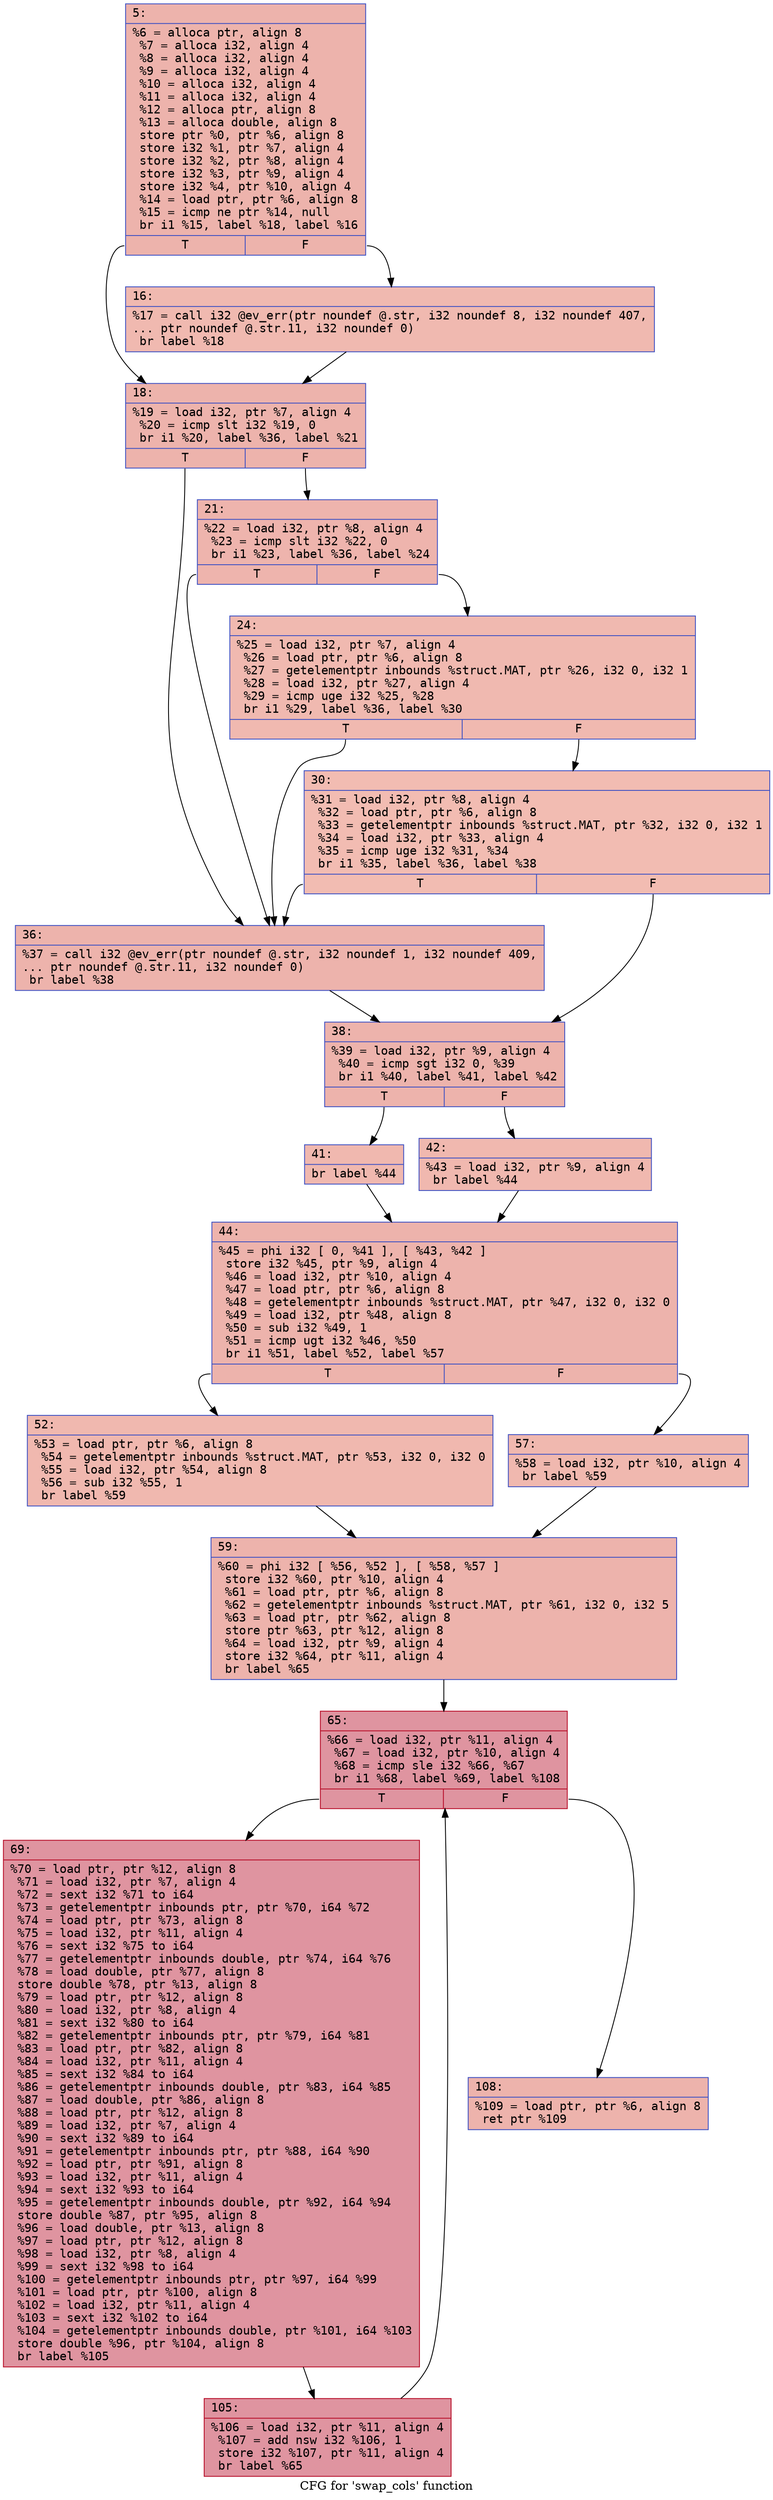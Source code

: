 digraph "CFG for 'swap_cols' function" {
	label="CFG for 'swap_cols' function";

	Node0x60000331caa0 [shape=record,color="#3d50c3ff", style=filled, fillcolor="#d6524470" fontname="Courier",label="{5:\l|  %6 = alloca ptr, align 8\l  %7 = alloca i32, align 4\l  %8 = alloca i32, align 4\l  %9 = alloca i32, align 4\l  %10 = alloca i32, align 4\l  %11 = alloca i32, align 4\l  %12 = alloca ptr, align 8\l  %13 = alloca double, align 8\l  store ptr %0, ptr %6, align 8\l  store i32 %1, ptr %7, align 4\l  store i32 %2, ptr %8, align 4\l  store i32 %3, ptr %9, align 4\l  store i32 %4, ptr %10, align 4\l  %14 = load ptr, ptr %6, align 8\l  %15 = icmp ne ptr %14, null\l  br i1 %15, label %18, label %16\l|{<s0>T|<s1>F}}"];
	Node0x60000331caa0:s0 -> Node0x60000331cb90[tooltip="5 -> 18\nProbability 62.50%" ];
	Node0x60000331caa0:s1 -> Node0x60000331cb40[tooltip="5 -> 16\nProbability 37.50%" ];
	Node0x60000331cb40 [shape=record,color="#3d50c3ff", style=filled, fillcolor="#de614d70" fontname="Courier",label="{16:\l|  %17 = call i32 @ev_err(ptr noundef @.str, i32 noundef 8, i32 noundef 407,\l... ptr noundef @.str.11, i32 noundef 0)\l  br label %18\l}"];
	Node0x60000331cb40 -> Node0x60000331cb90[tooltip="16 -> 18\nProbability 100.00%" ];
	Node0x60000331cb90 [shape=record,color="#3d50c3ff", style=filled, fillcolor="#d6524470" fontname="Courier",label="{18:\l|  %19 = load i32, ptr %7, align 4\l  %20 = icmp slt i32 %19, 0\l  br i1 %20, label %36, label %21\l|{<s0>T|<s1>F}}"];
	Node0x60000331cb90:s0 -> Node0x60000331ccd0[tooltip="18 -> 36\nProbability 37.50%" ];
	Node0x60000331cb90:s1 -> Node0x60000331cbe0[tooltip="18 -> 21\nProbability 62.50%" ];
	Node0x60000331cbe0 [shape=record,color="#3d50c3ff", style=filled, fillcolor="#d8564670" fontname="Courier",label="{21:\l|  %22 = load i32, ptr %8, align 4\l  %23 = icmp slt i32 %22, 0\l  br i1 %23, label %36, label %24\l|{<s0>T|<s1>F}}"];
	Node0x60000331cbe0:s0 -> Node0x60000331ccd0[tooltip="21 -> 36\nProbability 37.50%" ];
	Node0x60000331cbe0:s1 -> Node0x60000331cc30[tooltip="21 -> 24\nProbability 62.50%" ];
	Node0x60000331cc30 [shape=record,color="#3d50c3ff", style=filled, fillcolor="#de614d70" fontname="Courier",label="{24:\l|  %25 = load i32, ptr %7, align 4\l  %26 = load ptr, ptr %6, align 8\l  %27 = getelementptr inbounds %struct.MAT, ptr %26, i32 0, i32 1\l  %28 = load i32, ptr %27, align 4\l  %29 = icmp uge i32 %25, %28\l  br i1 %29, label %36, label %30\l|{<s0>T|<s1>F}}"];
	Node0x60000331cc30:s0 -> Node0x60000331ccd0[tooltip="24 -> 36\nProbability 50.00%" ];
	Node0x60000331cc30:s1 -> Node0x60000331cc80[tooltip="24 -> 30\nProbability 50.00%" ];
	Node0x60000331cc80 [shape=record,color="#3d50c3ff", style=filled, fillcolor="#e1675170" fontname="Courier",label="{30:\l|  %31 = load i32, ptr %8, align 4\l  %32 = load ptr, ptr %6, align 8\l  %33 = getelementptr inbounds %struct.MAT, ptr %32, i32 0, i32 1\l  %34 = load i32, ptr %33, align 4\l  %35 = icmp uge i32 %31, %34\l  br i1 %35, label %36, label %38\l|{<s0>T|<s1>F}}"];
	Node0x60000331cc80:s0 -> Node0x60000331ccd0[tooltip="30 -> 36\nProbability 50.00%" ];
	Node0x60000331cc80:s1 -> Node0x60000331cd20[tooltip="30 -> 38\nProbability 50.00%" ];
	Node0x60000331ccd0 [shape=record,color="#3d50c3ff", style=filled, fillcolor="#d6524470" fontname="Courier",label="{36:\l|  %37 = call i32 @ev_err(ptr noundef @.str, i32 noundef 1, i32 noundef 409,\l... ptr noundef @.str.11, i32 noundef 0)\l  br label %38\l}"];
	Node0x60000331ccd0 -> Node0x60000331cd20[tooltip="36 -> 38\nProbability 100.00%" ];
	Node0x60000331cd20 [shape=record,color="#3d50c3ff", style=filled, fillcolor="#d6524470" fontname="Courier",label="{38:\l|  %39 = load i32, ptr %9, align 4\l  %40 = icmp sgt i32 0, %39\l  br i1 %40, label %41, label %42\l|{<s0>T|<s1>F}}"];
	Node0x60000331cd20:s0 -> Node0x60000331cd70[tooltip="38 -> 41\nProbability 50.00%" ];
	Node0x60000331cd20:s1 -> Node0x60000331cdc0[tooltip="38 -> 42\nProbability 50.00%" ];
	Node0x60000331cd70 [shape=record,color="#3d50c3ff", style=filled, fillcolor="#dc5d4a70" fontname="Courier",label="{41:\l|  br label %44\l}"];
	Node0x60000331cd70 -> Node0x60000331ce10[tooltip="41 -> 44\nProbability 100.00%" ];
	Node0x60000331cdc0 [shape=record,color="#3d50c3ff", style=filled, fillcolor="#dc5d4a70" fontname="Courier",label="{42:\l|  %43 = load i32, ptr %9, align 4\l  br label %44\l}"];
	Node0x60000331cdc0 -> Node0x60000331ce10[tooltip="42 -> 44\nProbability 100.00%" ];
	Node0x60000331ce10 [shape=record,color="#3d50c3ff", style=filled, fillcolor="#d6524470" fontname="Courier",label="{44:\l|  %45 = phi i32 [ 0, %41 ], [ %43, %42 ]\l  store i32 %45, ptr %9, align 4\l  %46 = load i32, ptr %10, align 4\l  %47 = load ptr, ptr %6, align 8\l  %48 = getelementptr inbounds %struct.MAT, ptr %47, i32 0, i32 0\l  %49 = load i32, ptr %48, align 8\l  %50 = sub i32 %49, 1\l  %51 = icmp ugt i32 %46, %50\l  br i1 %51, label %52, label %57\l|{<s0>T|<s1>F}}"];
	Node0x60000331ce10:s0 -> Node0x60000331ce60[tooltip="44 -> 52\nProbability 50.00%" ];
	Node0x60000331ce10:s1 -> Node0x60000331ceb0[tooltip="44 -> 57\nProbability 50.00%" ];
	Node0x60000331ce60 [shape=record,color="#3d50c3ff", style=filled, fillcolor="#dc5d4a70" fontname="Courier",label="{52:\l|  %53 = load ptr, ptr %6, align 8\l  %54 = getelementptr inbounds %struct.MAT, ptr %53, i32 0, i32 0\l  %55 = load i32, ptr %54, align 8\l  %56 = sub i32 %55, 1\l  br label %59\l}"];
	Node0x60000331ce60 -> Node0x60000331cf00[tooltip="52 -> 59\nProbability 100.00%" ];
	Node0x60000331ceb0 [shape=record,color="#3d50c3ff", style=filled, fillcolor="#dc5d4a70" fontname="Courier",label="{57:\l|  %58 = load i32, ptr %10, align 4\l  br label %59\l}"];
	Node0x60000331ceb0 -> Node0x60000331cf00[tooltip="57 -> 59\nProbability 100.00%" ];
	Node0x60000331cf00 [shape=record,color="#3d50c3ff", style=filled, fillcolor="#d6524470" fontname="Courier",label="{59:\l|  %60 = phi i32 [ %56, %52 ], [ %58, %57 ]\l  store i32 %60, ptr %10, align 4\l  %61 = load ptr, ptr %6, align 8\l  %62 = getelementptr inbounds %struct.MAT, ptr %61, i32 0, i32 5\l  %63 = load ptr, ptr %62, align 8\l  store ptr %63, ptr %12, align 8\l  %64 = load i32, ptr %9, align 4\l  store i32 %64, ptr %11, align 4\l  br label %65\l}"];
	Node0x60000331cf00 -> Node0x60000331cf50[tooltip="59 -> 65\nProbability 100.00%" ];
	Node0x60000331cf50 [shape=record,color="#b70d28ff", style=filled, fillcolor="#b70d2870" fontname="Courier",label="{65:\l|  %66 = load i32, ptr %11, align 4\l  %67 = load i32, ptr %10, align 4\l  %68 = icmp sle i32 %66, %67\l  br i1 %68, label %69, label %108\l|{<s0>T|<s1>F}}"];
	Node0x60000331cf50:s0 -> Node0x60000331cfa0[tooltip="65 -> 69\nProbability 96.88%" ];
	Node0x60000331cf50:s1 -> Node0x60000331d040[tooltip="65 -> 108\nProbability 3.12%" ];
	Node0x60000331cfa0 [shape=record,color="#b70d28ff", style=filled, fillcolor="#b70d2870" fontname="Courier",label="{69:\l|  %70 = load ptr, ptr %12, align 8\l  %71 = load i32, ptr %7, align 4\l  %72 = sext i32 %71 to i64\l  %73 = getelementptr inbounds ptr, ptr %70, i64 %72\l  %74 = load ptr, ptr %73, align 8\l  %75 = load i32, ptr %11, align 4\l  %76 = sext i32 %75 to i64\l  %77 = getelementptr inbounds double, ptr %74, i64 %76\l  %78 = load double, ptr %77, align 8\l  store double %78, ptr %13, align 8\l  %79 = load ptr, ptr %12, align 8\l  %80 = load i32, ptr %8, align 4\l  %81 = sext i32 %80 to i64\l  %82 = getelementptr inbounds ptr, ptr %79, i64 %81\l  %83 = load ptr, ptr %82, align 8\l  %84 = load i32, ptr %11, align 4\l  %85 = sext i32 %84 to i64\l  %86 = getelementptr inbounds double, ptr %83, i64 %85\l  %87 = load double, ptr %86, align 8\l  %88 = load ptr, ptr %12, align 8\l  %89 = load i32, ptr %7, align 4\l  %90 = sext i32 %89 to i64\l  %91 = getelementptr inbounds ptr, ptr %88, i64 %90\l  %92 = load ptr, ptr %91, align 8\l  %93 = load i32, ptr %11, align 4\l  %94 = sext i32 %93 to i64\l  %95 = getelementptr inbounds double, ptr %92, i64 %94\l  store double %87, ptr %95, align 8\l  %96 = load double, ptr %13, align 8\l  %97 = load ptr, ptr %12, align 8\l  %98 = load i32, ptr %8, align 4\l  %99 = sext i32 %98 to i64\l  %100 = getelementptr inbounds ptr, ptr %97, i64 %99\l  %101 = load ptr, ptr %100, align 8\l  %102 = load i32, ptr %11, align 4\l  %103 = sext i32 %102 to i64\l  %104 = getelementptr inbounds double, ptr %101, i64 %103\l  store double %96, ptr %104, align 8\l  br label %105\l}"];
	Node0x60000331cfa0 -> Node0x60000331cff0[tooltip="69 -> 105\nProbability 100.00%" ];
	Node0x60000331cff0 [shape=record,color="#b70d28ff", style=filled, fillcolor="#b70d2870" fontname="Courier",label="{105:\l|  %106 = load i32, ptr %11, align 4\l  %107 = add nsw i32 %106, 1\l  store i32 %107, ptr %11, align 4\l  br label %65\l}"];
	Node0x60000331cff0 -> Node0x60000331cf50[tooltip="105 -> 65\nProbability 100.00%" ];
	Node0x60000331d040 [shape=record,color="#3d50c3ff", style=filled, fillcolor="#d6524470" fontname="Courier",label="{108:\l|  %109 = load ptr, ptr %6, align 8\l  ret ptr %109\l}"];
}
